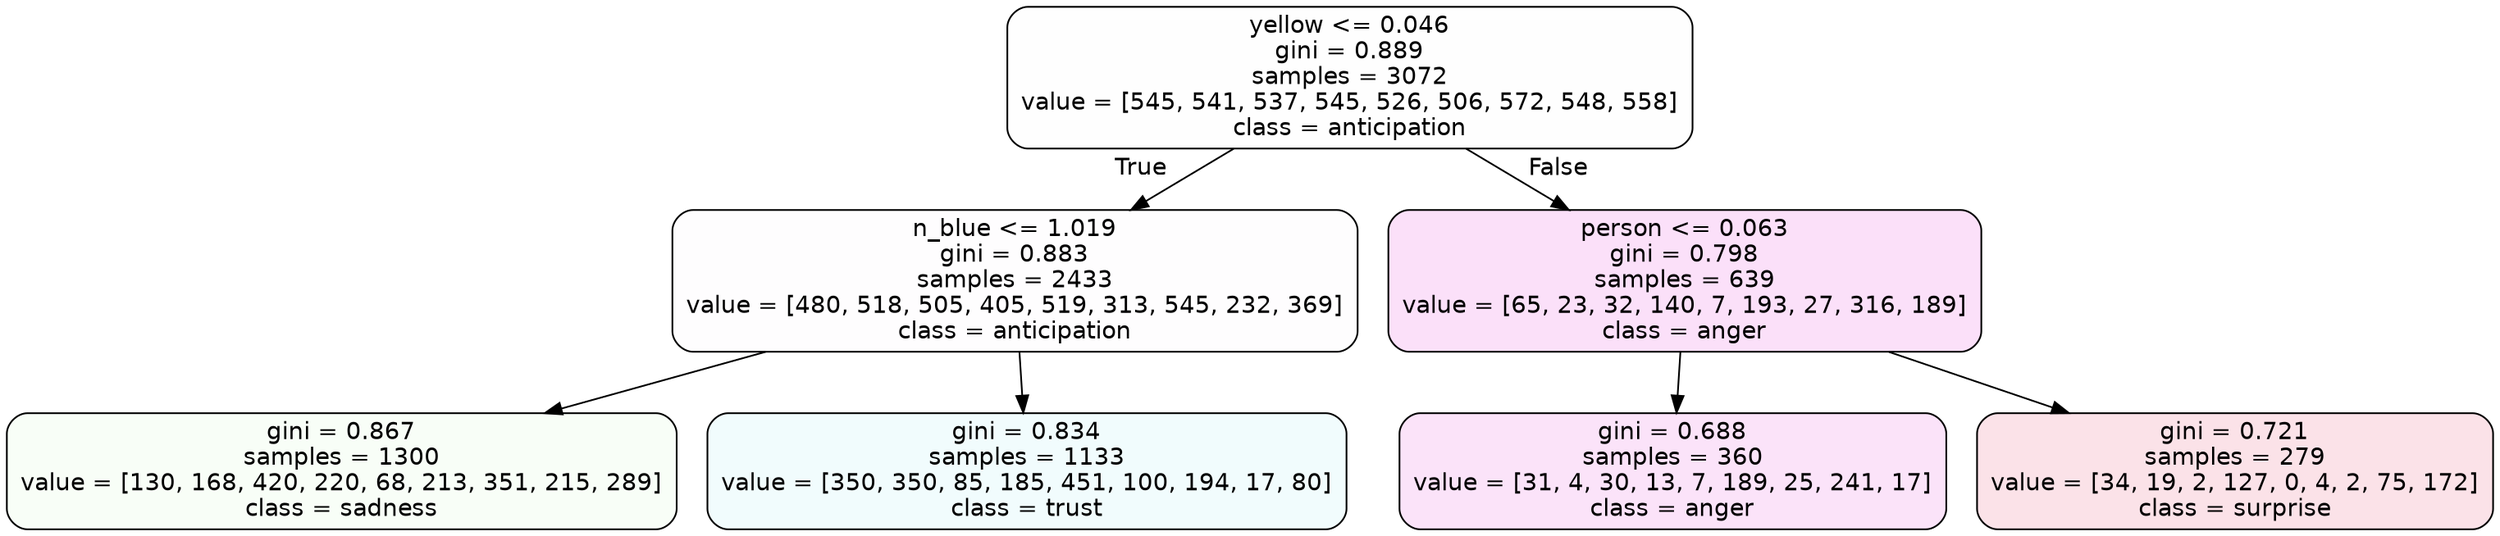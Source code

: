 digraph Tree {
node [shape=box, style="filled, rounded", color="black", fontname=helvetica] ;
edge [fontname=helvetica] ;
0 [label="yellow <= 0.046\ngini = 0.889\nsamples = 3072\nvalue = [545, 541, 537, 545, 526, 506, 572, 548, 558]\nclass = anticipation", fillcolor="#8139e501"] ;
1 [label="n_blue <= 1.019\ngini = 0.883\nsamples = 2433\nvalue = [480, 518, 505, 405, 519, 313, 545, 232, 369]\nclass = anticipation", fillcolor="#8139e502"] ;
0 -> 1 [labeldistance=2.5, labelangle=45, headlabel="True"] ;
2 [label="gini = 0.867\nsamples = 1300\nvalue = [130, 168, 420, 220, 68, 213, 351, 215, 289]\nclass = sadness", fillcolor="#64e5390a"] ;
1 -> 2 ;
3 [label="gini = 0.834\nsamples = 1133\nvalue = [350, 350, 85, 185, 451, 100, 194, 17, 80]\nclass = trust", fillcolor="#39d7e512"] ;
1 -> 3 ;
4 [label="person <= 0.063\ngini = 0.798\nsamples = 639\nvalue = [65, 23, 32, 140, 7, 193, 27, 316, 189]\nclass = anger", fillcolor="#e539d727"] ;
0 -> 4 [labeldistance=2.5, labelangle=-45, headlabel="False"] ;
5 [label="gini = 0.688\nsamples = 360\nvalue = [31, 4, 30, 13, 7, 189, 25, 241, 17]\nclass = anger", fillcolor="#e539d724"] ;
4 -> 5 ;
6 [label="gini = 0.721\nsamples = 279\nvalue = [34, 19, 2, 127, 0, 4, 2, 75, 172]\nclass = surprise", fillcolor="#e5396425"] ;
4 -> 6 ;
}